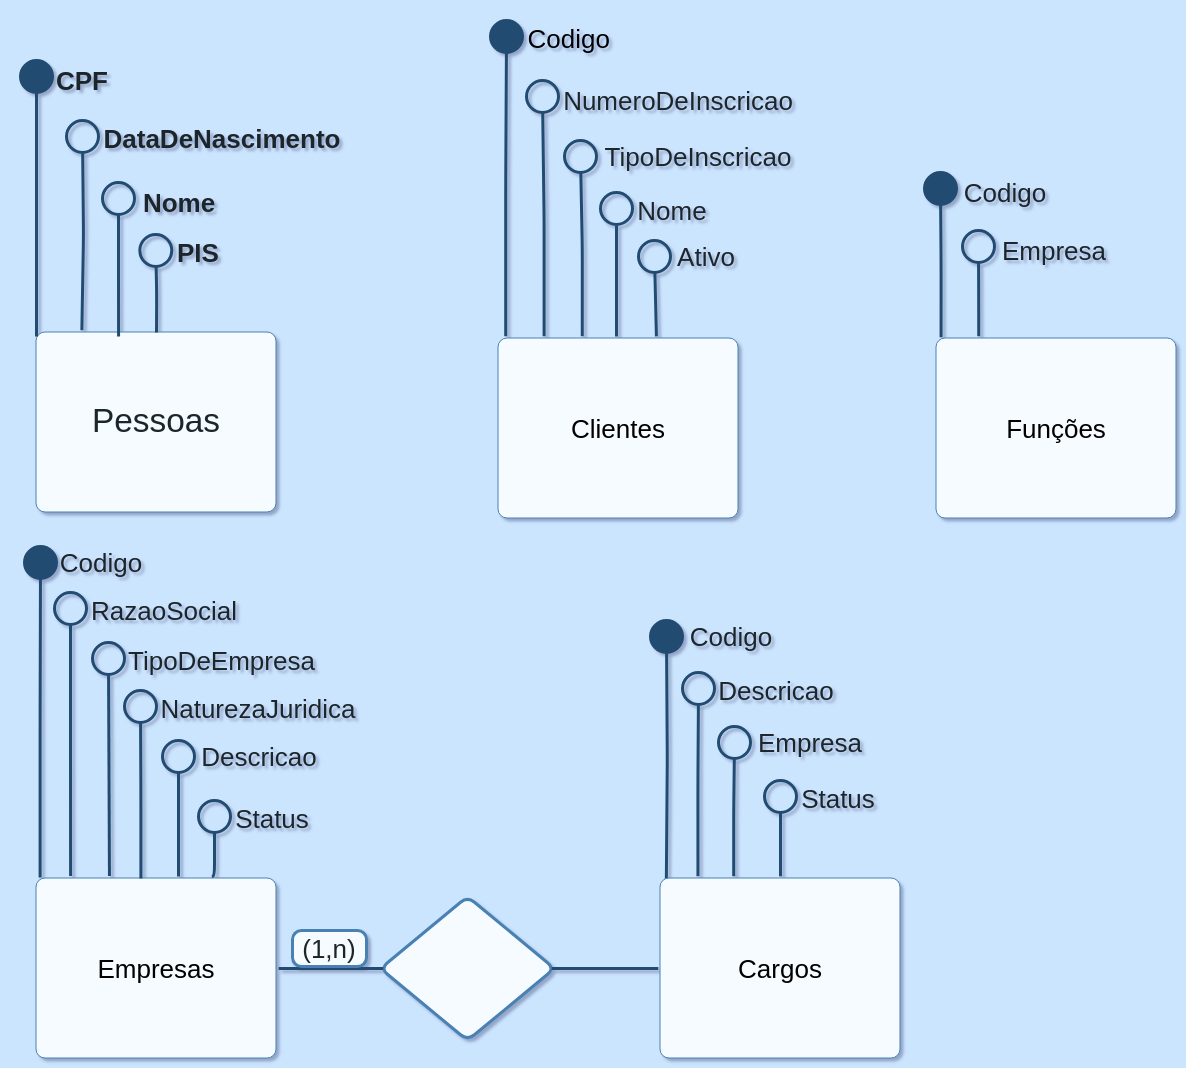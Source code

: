 <mxfile version="24.0.1" type="github">
  <diagram name="Page-1" id="2a216829-ef6e-dabb-86c1-c78162f3ba2b">
    <mxGraphModel dx="856" dy="1561" grid="1" gridSize="10" guides="1" tooltips="1" connect="1" arrows="1" fold="1" page="1" pageScale="1" pageWidth="850" pageHeight="1100" background="#CCE5FF" math="0" shadow="1">
      <root>
        <mxCell id="0" />
        <mxCell id="1" parent="0" />
        <mxCell id="tVwt7a-vGTSm7AO9HARm-69" value="" style="group" vertex="1" connectable="0" parent="1">
          <mxGeometry x="30" y="20" width="157" height="228" as="geometry" />
        </mxCell>
        <mxCell id="tVwt7a-vGTSm7AO9HARm-26" value="Pessoas" style="html=1;overflow=block;blockSpacing=1;whiteSpace=wrap;fontSize=16.7;fontColor=#1d262b;spacing=9;strokeColor=#4881b3;strokeOpacity=100;rounded=1;absoluteArcSize=1;arcSize=9;fillColor=#F5FBFF;strokeWidth=NaN;lucidId=H8HgreQWKTkZ;" vertex="1" parent="tVwt7a-vGTSm7AO9HARm-69">
          <mxGeometry y="138" width="120" height="90" as="geometry" />
        </mxCell>
        <mxCell id="tVwt7a-vGTSm7AO9HARm-27" value="CPF" style="html=1;overflow=block;blockSpacing=1;whiteSpace=wrap;fontSize=13;fontColor=#1d262b;fontStyle=1;spacing=0;strokeColor=none;strokeOpacity=100;rounded=1;absoluteArcSize=1;arcSize=9;fillColor=none;strokeWidth=2.3;lucidId=yaIg8stN52DI;" vertex="1" parent="tVwt7a-vGTSm7AO9HARm-69">
          <mxGeometry x="9" width="28" height="23" as="geometry" />
        </mxCell>
        <mxCell id="tVwt7a-vGTSm7AO9HARm-28" value="DataDeNascimento" style="html=1;overflow=block;blockSpacing=1;whiteSpace=wrap;fontSize=13;fontColor=#1d262b;fontStyle=1;spacing=0;strokeColor=none;strokeOpacity=100;rounded=1;absoluteArcSize=1;arcSize=9;fillColor=none;strokeWidth=2.3;lucidId=7aIg7ORg_b_8;" vertex="1" parent="tVwt7a-vGTSm7AO9HARm-69">
          <mxGeometry x="33" y="31.5" width="120" height="18" as="geometry" />
        </mxCell>
        <mxCell id="tVwt7a-vGTSm7AO9HARm-29" value="Nome" style="html=1;overflow=block;blockSpacing=1;whiteSpace=wrap;fontSize=13;fontColor=#1d262b;fontStyle=1;spacing=0;strokeColor=none;strokeOpacity=100;rounded=1;absoluteArcSize=1;arcSize=9;fillColor=none;strokeWidth=2.3;lucidId=QaIgmuqJ065W;" vertex="1" parent="tVwt7a-vGTSm7AO9HARm-69">
          <mxGeometry x="49.5" y="62" width="43" height="21" as="geometry" />
        </mxCell>
        <mxCell id="tVwt7a-vGTSm7AO9HARm-30" value="" style="html=1;jettySize=18;whiteSpace=wrap;fontSize=13;strokeColor=#224C72;strokeWidth=1.5;rounded=1;arcSize=12;edgeStyle=orthogonalEdgeStyle;startArrow=oval;startFill=1;startSize=16;endArrow=none;lucidId=igIgx.lx9UIE;" edge="1" parent="tVwt7a-vGTSm7AO9HARm-69">
          <mxGeometry width="100" height="100" relative="1" as="geometry">
            <Array as="points">
              <mxPoint y="28" />
            </Array>
            <mxPoint y="10" as="sourcePoint" />
            <mxPoint y="140" as="targetPoint" />
          </mxGeometry>
        </mxCell>
        <mxCell id="tVwt7a-vGTSm7AO9HARm-31" value="" style="html=1;jettySize=18;whiteSpace=wrap;fontSize=13;strokeColor=#224C72;strokeWidth=1.5;rounded=1;arcSize=12;edgeStyle=orthogonalEdgeStyle;startArrow=none;endArrow=oval;endFill=0;endSize=16;lucidId=eiIgVI.FczFc;exitX=0.342;exitY=0.022;exitDx=0;exitDy=0;exitPerimeter=0;" edge="1" parent="tVwt7a-vGTSm7AO9HARm-69" source="tVwt7a-vGTSm7AO9HARm-26">
          <mxGeometry width="100" height="100" relative="1" as="geometry">
            <Array as="points" />
            <mxPoint x="41" y="71" as="targetPoint" />
            <mxPoint x="41" y="130" as="sourcePoint" />
          </mxGeometry>
        </mxCell>
        <mxCell id="tVwt7a-vGTSm7AO9HARm-32" value="PIS" style="html=1;overflow=block;blockSpacing=1;whiteSpace=wrap;fontSize=13;fontColor=#1d262b;fontStyle=1;spacing=0;strokeColor=none;strokeOpacity=100;rounded=1;absoluteArcSize=1;arcSize=9;fillColor=none;strokeWidth=2.3;lucidId=tiIgLMa89rRQ;" vertex="1" parent="tVwt7a-vGTSm7AO9HARm-69">
          <mxGeometry x="64.5" y="90" width="32" height="10" as="geometry" />
        </mxCell>
        <mxCell id="tVwt7a-vGTSm7AO9HARm-33" value="" style="html=1;jettySize=18;whiteSpace=wrap;fontSize=13;strokeColor=#224C72;strokeWidth=1.5;rounded=1;arcSize=12;edgeStyle=orthogonalEdgeStyle;startArrow=oval;startFill=0;startSize=16;endArrow=none;lucidId=6iIgoRQ1Rgz5;entryX=0.5;entryY=0;entryDx=0;entryDy=0;" edge="1" parent="tVwt7a-vGTSm7AO9HARm-69" target="tVwt7a-vGTSm7AO9HARm-26">
          <mxGeometry width="100" height="100" relative="1" as="geometry">
            <Array as="points" />
            <mxPoint x="59.64" y="97" as="sourcePoint" />
            <mxPoint x="60" y="130" as="targetPoint" />
          </mxGeometry>
        </mxCell>
        <mxCell id="tVwt7a-vGTSm7AO9HARm-34" value="" style="html=1;jettySize=18;whiteSpace=wrap;fontSize=13;strokeColor=#224C72;strokeWidth=1.5;rounded=1;arcSize=12;edgeStyle=orthogonalEdgeStyle;startArrow=oval;startFill=0;startSize=16;endArrow=none;entryX=0.189;entryY=-0.012;entryPerimeter=0;lucidId=njIg4lQoDOTW;" edge="1" parent="tVwt7a-vGTSm7AO9HARm-69" target="tVwt7a-vGTSm7AO9HARm-26">
          <mxGeometry width="100" height="100" relative="1" as="geometry">
            <Array as="points" />
            <mxPoint x="23" y="40" as="sourcePoint" />
          </mxGeometry>
        </mxCell>
        <mxCell id="tVwt7a-vGTSm7AO9HARm-72" value="" style="group" vertex="1" connectable="0" parent="1">
          <mxGeometry x="261" y="10" width="151" height="241" as="geometry" />
        </mxCell>
        <mxCell id="tVwt7a-vGTSm7AO9HARm-15" value="Clientes" style="html=1;overflow=block;blockSpacing=1;whiteSpace=wrap;fontSize=13;spacing=9;strokeColor=#4881b3;strokeOpacity=100;rounded=1;absoluteArcSize=1;arcSize=9;fillColor=#F5FBFF;strokeWidth=NaN;lucidId=8lIgg7D-oI.D;" vertex="1" parent="tVwt7a-vGTSm7AO9HARm-72">
          <mxGeometry y="151" width="120" height="90" as="geometry" />
        </mxCell>
        <mxCell id="tVwt7a-vGTSm7AO9HARm-16" value="" style="html=1;jettySize=18;whiteSpace=wrap;fontSize=13;strokeColor=#224C72;strokeWidth=1.5;rounded=1;arcSize=12;edgeStyle=orthogonalEdgeStyle;startArrow=none;endArrow=oval;endFill=1;endSize=16;exitX=0.03;exitY=-0.012;exitPerimeter=0;lucidId=woIg_ZJZc2i9;" edge="1" parent="tVwt7a-vGTSm7AO9HARm-72" source="tVwt7a-vGTSm7AO9HARm-15">
          <mxGeometry width="100" height="100" relative="1" as="geometry">
            <Array as="points" />
            <mxPoint x="4" as="targetPoint" />
          </mxGeometry>
        </mxCell>
        <mxCell id="tVwt7a-vGTSm7AO9HARm-17" value="Codigo" style="text;resizable=0;labelBackgroundColor=none;align=center;verticalAlign=middle;fontColor=default;fontSize=13;" vertex="1" parent="tVwt7a-vGTSm7AO9HARm-16">
          <mxGeometry x="0.811" relative="1" as="geometry">
            <mxPoint x="31" y="-14" as="offset" />
          </mxGeometry>
        </mxCell>
        <mxCell id="tVwt7a-vGTSm7AO9HARm-70" style="edgeStyle=orthogonalEdgeStyle;rounded=0;orthogonalLoop=1;jettySize=auto;html=1;exitX=0;exitY=0;exitDx=0;exitDy=0;" edge="1" parent="tVwt7a-vGTSm7AO9HARm-16" source="tVwt7a-vGTSm7AO9HARm-17" target="tVwt7a-vGTSm7AO9HARm-17">
          <mxGeometry relative="1" as="geometry" />
        </mxCell>
        <mxCell id="tVwt7a-vGTSm7AO9HARm-18" value="" style="html=1;jettySize=18;whiteSpace=wrap;fontSize=13;strokeColor=#224C72;strokeWidth=1.5;rounded=1;arcSize=12;edgeStyle=orthogonalEdgeStyle;startArrow=none;endArrow=oval;endFill=0;endSize=16;exitX=0.19;exitY=-0.012;exitPerimeter=0;lucidId=2qIgoYb3jyKc;" edge="1" parent="tVwt7a-vGTSm7AO9HARm-72" source="tVwt7a-vGTSm7AO9HARm-15">
          <mxGeometry width="100" height="100" relative="1" as="geometry">
            <Array as="points" />
            <mxPoint x="22" y="30" as="targetPoint" />
          </mxGeometry>
        </mxCell>
        <mxCell id="tVwt7a-vGTSm7AO9HARm-19" value="Nome" style="html=1;overflow=block;blockSpacing=1;whiteSpace=wrap;fontSize=13;fontColor=#1d262b;spacing=0;strokeColor=none;strokeOpacity=100;rounded=1;absoluteArcSize=1;arcSize=0;fillColor=none;strokeWidth=2.3;lucidId=4qIgVq8Mnr.o;" vertex="1" parent="tVwt7a-vGTSm7AO9HARm-72">
          <mxGeometry x="64" y="79" width="45.5" height="16" as="geometry" />
        </mxCell>
        <mxCell id="tVwt7a-vGTSm7AO9HARm-20" value="" style="html=1;jettySize=18;whiteSpace=wrap;fontSize=13;strokeColor=#224C72;strokeWidth=1.5;rounded=1;arcSize=12;edgeStyle=orthogonalEdgeStyle;startArrow=none;endArrow=oval;endFill=0;endSize=16;exitX=0.349;exitY=-0.012;exitPerimeter=0;lucidId=WuIg_4~EO2tC;" edge="1" parent="tVwt7a-vGTSm7AO9HARm-72" source="tVwt7a-vGTSm7AO9HARm-15">
          <mxGeometry width="100" height="100" relative="1" as="geometry">
            <Array as="points" />
            <mxPoint x="41" y="60" as="targetPoint" />
          </mxGeometry>
        </mxCell>
        <mxCell id="tVwt7a-vGTSm7AO9HARm-21" value="TipoDeInscricao" style="html=1;overflow=block;blockSpacing=1;whiteSpace=wrap;fontSize=13;fontColor=#1d262b;spacing=0;strokeColor=none;strokeOpacity=100;rounded=1;absoluteArcSize=1;arcSize=9;fillColor=none;strokeWidth=2.3;lucidId=YuIg_ae2byMN;" vertex="1" parent="tVwt7a-vGTSm7AO9HARm-72">
          <mxGeometry x="51" y="50" width="98" height="19" as="geometry" />
        </mxCell>
        <mxCell id="tVwt7a-vGTSm7AO9HARm-22" value="" style="html=1;jettySize=18;whiteSpace=wrap;fontSize=13;strokeColor=#224C72;strokeWidth=1.5;rounded=1;arcSize=12;edgeStyle=orthogonalEdgeStyle;startArrow=none;endArrow=oval;endFill=0;endSize=16;lucidId=uvIgGhZvfLQY;" edge="1" parent="tVwt7a-vGTSm7AO9HARm-72">
          <mxGeometry width="100" height="100" relative="1" as="geometry">
            <Array as="points" />
            <mxPoint x="59" y="150" as="sourcePoint" />
            <mxPoint x="59" y="86" as="targetPoint" />
          </mxGeometry>
        </mxCell>
        <mxCell id="tVwt7a-vGTSm7AO9HARm-23" value="NumeroDeInscricao" style="html=1;overflow=block;blockSpacing=1;whiteSpace=wrap;fontSize=13;fontColor=#1d262b;spacing=0;strokeColor=none;strokeOpacity=100;rounded=1;absoluteArcSize=1;arcSize=9;fillColor=none;strokeWidth=2.3;lucidId=CvIgTIJx1_Bk;" vertex="1" parent="tVwt7a-vGTSm7AO9HARm-72">
          <mxGeometry x="30" y="22" width="120" height="20" as="geometry" />
        </mxCell>
        <mxCell id="tVwt7a-vGTSm7AO9HARm-24" value="" style="html=1;jettySize=18;whiteSpace=wrap;fontSize=13;strokeColor=#224C72;strokeWidth=1.5;rounded=1;arcSize=12;edgeStyle=orthogonalEdgeStyle;startArrow=none;endArrow=oval;endFill=0;endSize=16;exitX=0.658;exitY=-0.012;exitPerimeter=0;lucidId=VwIg00pTwX.J;" edge="1" parent="tVwt7a-vGTSm7AO9HARm-72" source="tVwt7a-vGTSm7AO9HARm-15">
          <mxGeometry width="100" height="100" relative="1" as="geometry">
            <Array as="points">
              <mxPoint x="78" y="150" />
            </Array>
            <mxPoint x="78" y="110" as="targetPoint" />
          </mxGeometry>
        </mxCell>
        <mxCell id="tVwt7a-vGTSm7AO9HARm-25" value="Ativo" style="html=1;overflow=block;blockSpacing=1;whiteSpace=wrap;fontSize=13;fontColor=#1d262b;spacing=0;strokeColor=none;strokeOpacity=100;rounded=1;absoluteArcSize=1;arcSize=9;fillColor=none;strokeWidth=2.3;lucidId=WwIgIZC2Us4S;" vertex="1" parent="tVwt7a-vGTSm7AO9HARm-72">
          <mxGeometry x="85" y="99" width="38" height="21" as="geometry" />
        </mxCell>
        <mxCell id="tVwt7a-vGTSm7AO9HARm-75" value="" style="group" vertex="1" connectable="0" parent="1">
          <mxGeometry x="30" y="273" width="432" height="248" as="geometry" />
        </mxCell>
        <mxCell id="tVwt7a-vGTSm7AO9HARm-35" value="Empresas" style="html=1;overflow=block;blockSpacing=1;whiteSpace=wrap;fontSize=13;spacing=9;strokeColor=#4881b3;strokeOpacity=100;rounded=1;absoluteArcSize=1;arcSize=9;fillColor=#F5FBFF;strokeWidth=NaN;lucidId=YFIgJJDr07dI;" vertex="1" parent="tVwt7a-vGTSm7AO9HARm-75">
          <mxGeometry y="158" width="120" height="90" as="geometry" />
        </mxCell>
        <mxCell id="tVwt7a-vGTSm7AO9HARm-36" value="RazaoSocial" style="html=1;overflow=block;blockSpacing=1;whiteSpace=wrap;fontSize=13;fontColor=#1d262b;spacing=0;strokeColor=none;strokeOpacity=100;rounded=1;absoluteArcSize=1;arcSize=9;fillColor=none;strokeWidth=1.5;lucidId=hGIgZtu4FHfW;" vertex="1" parent="tVwt7a-vGTSm7AO9HARm-75">
          <mxGeometry x="26" y="14" width="76" height="20" as="geometry" />
        </mxCell>
        <mxCell id="tVwt7a-vGTSm7AO9HARm-37" value="" style="html=1;jettySize=18;whiteSpace=wrap;fontSize=13;strokeColor=#224C72;strokeWidth=1.5;rounded=1;arcSize=12;edgeStyle=orthogonalEdgeStyle;startArrow=none;endArrow=oval;endFill=1;endSize=16;exitX=0.015;exitY=-0.005;exitPerimeter=0;lucidId=9GIg_aUPuRqu;" edge="1" parent="tVwt7a-vGTSm7AO9HARm-75" source="tVwt7a-vGTSm7AO9HARm-35">
          <mxGeometry width="100" height="100" relative="1" as="geometry">
            <Array as="points" />
            <mxPoint x="2" as="targetPoint" />
          </mxGeometry>
        </mxCell>
        <mxCell id="tVwt7a-vGTSm7AO9HARm-39" value="" style="html=1;jettySize=18;whiteSpace=wrap;fontSize=13;strokeColor=#224C72;strokeWidth=1.5;rounded=1;arcSize=12;edgeStyle=orthogonalEdgeStyle;startArrow=none;endArrow=oval;endFill=0;endSize=16;lucidId=BHIgAL4QQWJ4;exitX=0.142;exitY=-0.014;exitDx=0;exitDy=0;exitPerimeter=0;" edge="1" parent="tVwt7a-vGTSm7AO9HARm-75" source="tVwt7a-vGTSm7AO9HARm-35">
          <mxGeometry width="100" height="100" relative="1" as="geometry">
            <Array as="points" />
            <mxPoint x="17" y="150" as="sourcePoint" />
            <mxPoint x="17" y="23" as="targetPoint" />
          </mxGeometry>
        </mxCell>
        <mxCell id="tVwt7a-vGTSm7AO9HARm-40" value="" style="html=1;jettySize=18;whiteSpace=wrap;fontSize=13;strokeColor=#224C72;strokeWidth=1.5;rounded=1;arcSize=12;edgeStyle=orthogonalEdgeStyle;startArrow=none;endArrow=oval;endFill=0;endSize=16;exitX=0.304;exitY=-0.014;exitPerimeter=0;lucidId=MIIg4pA5IY~K;exitDx=0;exitDy=0;" edge="1" parent="tVwt7a-vGTSm7AO9HARm-75" source="tVwt7a-vGTSm7AO9HARm-35">
          <mxGeometry width="100" height="100" relative="1" as="geometry">
            <Array as="points" />
            <mxPoint x="36" y="48" as="targetPoint" />
            <mxPoint x="36.36" y="160.92" as="sourcePoint" />
          </mxGeometry>
        </mxCell>
        <mxCell id="tVwt7a-vGTSm7AO9HARm-41" value="" style="html=1;jettySize=18;whiteSpace=wrap;fontSize=13;strokeColor=#224C72;strokeWidth=1.5;rounded=1;arcSize=12;edgeStyle=orthogonalEdgeStyle;startArrow=none;endArrow=oval;endFill=0;endSize=16;lucidId=SIIgNRyhLvN7;exitX=0.435;exitY=0;exitDx=0;exitDy=0;exitPerimeter=0;" edge="1" parent="tVwt7a-vGTSm7AO9HARm-75" source="tVwt7a-vGTSm7AO9HARm-35">
          <mxGeometry width="100" height="100" relative="1" as="geometry">
            <Array as="points" />
            <mxPoint x="52" y="150" as="sourcePoint" />
            <mxPoint x="52" y="72" as="targetPoint" />
          </mxGeometry>
        </mxCell>
        <mxCell id="tVwt7a-vGTSm7AO9HARm-42" value="" style="html=1;jettySize=18;whiteSpace=wrap;fontSize=13;strokeColor=#224C72;strokeWidth=1.5;rounded=1;arcSize=12;edgeStyle=orthogonalEdgeStyle;startArrow=none;endArrow=oval;endFill=0;endSize=16;lucidId=YIIggoll_Ndh;" edge="1" parent="tVwt7a-vGTSm7AO9HARm-75">
          <mxGeometry width="100" height="100" relative="1" as="geometry">
            <Array as="points" />
            <mxPoint x="71" y="157" as="sourcePoint" />
            <mxPoint x="71" y="97" as="targetPoint" />
          </mxGeometry>
        </mxCell>
        <mxCell id="tVwt7a-vGTSm7AO9HARm-43" value="TipoDeEmpresa" style="html=1;overflow=block;blockSpacing=1;whiteSpace=wrap;fontSize=13;fontColor=#1d262b;spacing=0;strokeColor=none;strokeOpacity=100;rounded=1;absoluteArcSize=1;arcSize=9;fillColor=none;strokeWidth=1.5;lucidId=0IIg-uV35-E5;" vertex="1" parent="tVwt7a-vGTSm7AO9HARm-75">
          <mxGeometry x="46" y="40" width="93" height="18" as="geometry" />
        </mxCell>
        <mxCell id="tVwt7a-vGTSm7AO9HARm-44" value="Descricao" style="html=1;overflow=block;blockSpacing=1;whiteSpace=wrap;fontSize=13;fontColor=#1d262b;spacing=0;strokeColor=none;strokeOpacity=100;rounded=1;absoluteArcSize=1;arcSize=9;fillColor=none;strokeWidth=1.5;lucidId=kJIgqoQvrq0y;" vertex="1" parent="tVwt7a-vGTSm7AO9HARm-75">
          <mxGeometry x="79.5" y="89" width="63" height="16" as="geometry" />
        </mxCell>
        <mxCell id="tVwt7a-vGTSm7AO9HARm-45" value="NaturezaJuridica" style="html=1;overflow=block;blockSpacing=1;whiteSpace=wrap;fontSize=13;fontColor=#1d262b;spacing=0;strokeColor=none;strokeOpacity=100;rounded=1;absoluteArcSize=1;arcSize=9;fillColor=none;strokeWidth=1.5;lucidId=8KIgS8rz4l41;" vertex="1" parent="tVwt7a-vGTSm7AO9HARm-75">
          <mxGeometry x="58" y="64" width="106" height="18" as="geometry" />
        </mxCell>
        <mxCell id="tVwt7a-vGTSm7AO9HARm-46" value="" style="html=1;jettySize=18;whiteSpace=wrap;fontSize=13;strokeColor=#224C72;strokeWidth=1.5;rounded=1;arcSize=12;edgeStyle=orthogonalEdgeStyle;startArrow=none;endArrow=oval;endFill=0;endSize=16;exitX=0.797;exitY=-0.012;exitPerimeter=0;lucidId=sLIgwHOLy.2u;" edge="1" parent="tVwt7a-vGTSm7AO9HARm-75">
          <mxGeometry width="100" height="100" relative="1" as="geometry">
            <Array as="points" />
            <mxPoint x="87.64" y="156.92" as="sourcePoint" />
            <mxPoint x="89" y="127" as="targetPoint" />
          </mxGeometry>
        </mxCell>
        <mxCell id="tVwt7a-vGTSm7AO9HARm-47" value="Status" style="html=1;overflow=block;blockSpacing=1;whiteSpace=wrap;fontSize=13;fontColor=#1d262b;spacing=0;strokeColor=none;strokeOpacity=100;rounded=1;absoluteArcSize=1;arcSize=9;fillColor=none;strokeWidth=1.5;lucidId=VMIgeRNOxklo;" vertex="1" parent="tVwt7a-vGTSm7AO9HARm-75">
          <mxGeometry x="98" y="119" width="40" height="17" as="geometry" />
        </mxCell>
        <mxCell id="tVwt7a-vGTSm7AO9HARm-53" value="" style="html=1;jettySize=18;whiteSpace=wrap;fontSize=13;strokeColor=#224C72;strokeWidth=1.5;rounded=1;arcSize=12;edgeStyle=orthogonalEdgeStyle;startArrow=none;endArrow=oval;endFill=1;endSize=16;exitX=0.016;exitY=-0.006;exitPerimeter=0;lucidId=GGJgjXmGAtEy;" edge="1" parent="tVwt7a-vGTSm7AO9HARm-75">
          <mxGeometry width="100" height="100" relative="1" as="geometry">
            <Array as="points" />
            <mxPoint x="315" y="37" as="targetPoint" />
            <mxPoint x="314.92" y="158.46" as="sourcePoint" />
          </mxGeometry>
        </mxCell>
        <mxCell id="tVwt7a-vGTSm7AO9HARm-54" value="" style="html=1;overflow=block;blockSpacing=1;whiteSpace=wrap;rhombus;fontSize=13;spacing=3.8;strokeColor=#4881b3;strokeOpacity=100;rounded=1;absoluteArcSize=1;arcSize=9;fillColor=#F5FBFF;strokeWidth=1.5;lucidId=lMJgxPiUDe9D;" vertex="1" parent="tVwt7a-vGTSm7AO9HARm-75">
          <mxGeometry x="172" y="167" width="87" height="72" as="geometry" />
        </mxCell>
        <mxCell id="tVwt7a-vGTSm7AO9HARm-55" value="Cargos" style="html=1;overflow=block;blockSpacing=1;whiteSpace=wrap;fontSize=13;spacing=9;strokeColor=#4881b3;strokeOpacity=100;rounded=1;absoluteArcSize=1;arcSize=9;fillColor=#F5FBFF;strokeWidth=NaN;lucidId=hGJg~UO_usF6;" vertex="1" parent="tVwt7a-vGTSm7AO9HARm-75">
          <mxGeometry x="312" y="158" width="120" height="90" as="geometry" />
        </mxCell>
        <mxCell id="tVwt7a-vGTSm7AO9HARm-56" value="Codigo" style="html=1;overflow=block;blockSpacing=1;whiteSpace=wrap;fontSize=13;fontColor=#1d262b;spacing=0;strokeColor=none;strokeOpacity=100;rounded=1;absoluteArcSize=1;arcSize=9;fillColor=none;strokeWidth=1.5;lucidId=KGJghGDAWpXa;" vertex="1" parent="tVwt7a-vGTSm7AO9HARm-75">
          <mxGeometry x="325" y="29" width="45" height="12" as="geometry" />
        </mxCell>
        <mxCell id="tVwt7a-vGTSm7AO9HARm-57" value="" style="html=1;jettySize=18;whiteSpace=wrap;fontSize=13;strokeColor=#224C72;strokeWidth=1.5;rounded=1;arcSize=12;edgeStyle=orthogonalEdgeStyle;startArrow=none;endArrow=oval;endFill=0;endSize=16;exitX=0.156;exitY=-0.012;exitPerimeter=0;lucidId=-GJgxsTZHF9b;" edge="1" parent="tVwt7a-vGTSm7AO9HARm-75" source="tVwt7a-vGTSm7AO9HARm-55">
          <mxGeometry width="100" height="100" relative="1" as="geometry">
            <Array as="points" />
            <mxPoint x="331" y="63" as="targetPoint" />
          </mxGeometry>
        </mxCell>
        <mxCell id="tVwt7a-vGTSm7AO9HARm-58" value="Descricao" style="html=1;overflow=block;blockSpacing=1;whiteSpace=wrap;fontSize=13;fontColor=#1d262b;spacing=0;strokeColor=none;strokeOpacity=100;rounded=1;absoluteArcSize=1;arcSize=9;fillColor=none;strokeWidth=1.5;lucidId=_GJgO~j-ajev;" vertex="1" parent="tVwt7a-vGTSm7AO9HARm-75">
          <mxGeometry x="341" y="56" width="58" height="12" as="geometry" />
        </mxCell>
        <mxCell id="tVwt7a-vGTSm7AO9HARm-59" value="" style="html=1;jettySize=18;whiteSpace=wrap;fontSize=13;strokeColor=#224C72;strokeWidth=1.5;rounded=1;arcSize=12;edgeStyle=orthogonalEdgeStyle;startArrow=none;endArrow=oval;endFill=0;endSize=16;exitX=0.305;exitY=-0.012;exitPerimeter=0;lucidId=FHJgP1LxmJK6;" edge="1" parent="tVwt7a-vGTSm7AO9HARm-75" source="tVwt7a-vGTSm7AO9HARm-55">
          <mxGeometry width="100" height="100" relative="1" as="geometry">
            <Array as="points" />
            <mxPoint x="349" y="90" as="targetPoint" />
          </mxGeometry>
        </mxCell>
        <mxCell id="tVwt7a-vGTSm7AO9HARm-60" value="Empresa" style="html=1;overflow=block;blockSpacing=1;whiteSpace=wrap;fontSize=13;fontColor=#1d262b;spacing=0;strokeColor=none;strokeOpacity=100;rounded=1;absoluteArcSize=1;arcSize=17;fillColor=none;strokeWidth=1.5;lucidId=HHJgamnCqKF~;" vertex="1" parent="tVwt7a-vGTSm7AO9HARm-75">
          <mxGeometry x="359" y="82" width="56" height="16" as="geometry" />
        </mxCell>
        <mxCell id="tVwt7a-vGTSm7AO9HARm-61" value="" style="html=1;jettySize=18;whiteSpace=wrap;fontSize=13;strokeColor=#224C72;strokeWidth=1.5;rounded=1;arcSize=12;edgeStyle=orthogonalEdgeStyle;startArrow=none;endArrow=oval;endFill=0;endSize=16;exitX=0.5;exitY=-0.012;exitPerimeter=0;lucidId=oJJgOILWXj3x;" edge="1" parent="tVwt7a-vGTSm7AO9HARm-75" source="tVwt7a-vGTSm7AO9HARm-55">
          <mxGeometry width="100" height="100" relative="1" as="geometry">
            <Array as="points" />
            <mxPoint x="372" y="117" as="targetPoint" />
          </mxGeometry>
        </mxCell>
        <mxCell id="tVwt7a-vGTSm7AO9HARm-62" value="Status" style="html=1;overflow=block;blockSpacing=1;whiteSpace=wrap;fontSize=13;fontColor=#1d262b;spacing=0;strokeColor=none;strokeOpacity=100;rounded=1;absoluteArcSize=1;arcSize=9;fillColor=none;strokeWidth=1.5;lucidId=pJJgagtvBwJT;" vertex="1" parent="tVwt7a-vGTSm7AO9HARm-75">
          <mxGeometry x="379" y="110" width="44" height="13" as="geometry" />
        </mxCell>
        <mxCell id="tVwt7a-vGTSm7AO9HARm-63" value="" style="html=1;jettySize=18;whiteSpace=wrap;fontSize=13;strokeColor=#224C72;strokeWidth=1.5;rounded=1;arcSize=12;edgeStyle=orthogonalEdgeStyle;startArrow=none;endArrow=none;exitX=0.984;exitY=0.5;exitPerimeter=0;entryX=-0.009;entryY=0.5;entryPerimeter=0;lucidId=NMJgZ3W6JXwm;" edge="1" parent="tVwt7a-vGTSm7AO9HARm-75" source="tVwt7a-vGTSm7AO9HARm-54" target="tVwt7a-vGTSm7AO9HARm-55">
          <mxGeometry width="100" height="100" relative="1" as="geometry">
            <Array as="points" />
          </mxGeometry>
        </mxCell>
        <mxCell id="tVwt7a-vGTSm7AO9HARm-64" value="" style="html=1;jettySize=18;whiteSpace=wrap;fontSize=13;strokeColor=#224C72;strokeWidth=1.5;rounded=1;arcSize=12;edgeStyle=orthogonalEdgeStyle;startArrow=none;endArrow=none;exitX=0.016;exitY=0.5;exitPerimeter=0;entryX=1.009;entryY=0.5;entryPerimeter=0;lucidId=ZMJgaEvQqTVv;" edge="1" parent="tVwt7a-vGTSm7AO9HARm-75" source="tVwt7a-vGTSm7AO9HARm-54" target="tVwt7a-vGTSm7AO9HARm-35">
          <mxGeometry width="100" height="100" relative="1" as="geometry">
            <Array as="points" />
          </mxGeometry>
        </mxCell>
        <mxCell id="tVwt7a-vGTSm7AO9HARm-65" value="(1,n)" style="html=1;overflow=block;blockSpacing=1;whiteSpace=wrap;fontSize=13;fontColor=#1d262b;spacing=0;strokeColor=#4881b3;strokeOpacity=100;rounded=1;absoluteArcSize=1;arcSize=9;fillColor=#F5FBFF;strokeWidth=1.5;lucidId=cQJgab2__2.J;" vertex="1" parent="tVwt7a-vGTSm7AO9HARm-75">
          <mxGeometry x="128" y="184" width="37" height="18" as="geometry" />
        </mxCell>
        <mxCell id="tVwt7a-vGTSm7AO9HARm-38" value="Codigo" style="html=1;overflow=block;blockSpacing=1;whiteSpace=wrap;fontSize=13;fontColor=#1d262b;spacing=0;strokeColor=none;strokeOpacity=100;rounded=1;absoluteArcSize=1;arcSize=9;fillColor=none;strokeWidth=1.5;lucidId=cHIgNz22wgCt;" vertex="1" parent="tVwt7a-vGTSm7AO9HARm-75">
          <mxGeometry x="10" y="-10" width="45" height="20" as="geometry" />
        </mxCell>
        <mxCell id="tVwt7a-vGTSm7AO9HARm-77" value="" style="group" vertex="1" connectable="0" parent="1">
          <mxGeometry x="480" y="80" width="120" height="171" as="geometry" />
        </mxCell>
        <mxCell id="tVwt7a-vGTSm7AO9HARm-48" value="Funções" style="html=1;overflow=block;blockSpacing=1;whiteSpace=wrap;fontSize=13;spacing=9;strokeColor=#4881b3;strokeOpacity=100;rounded=1;absoluteArcSize=1;arcSize=9;fillColor=#F5FBFF;strokeWidth=NaN;lucidId=3oJg4G6PWQP5;" vertex="1" parent="tVwt7a-vGTSm7AO9HARm-77">
          <mxGeometry y="81" width="120" height="90" as="geometry" />
        </mxCell>
        <mxCell id="tVwt7a-vGTSm7AO9HARm-49" value="" style="html=1;jettySize=18;whiteSpace=wrap;fontSize=13;strokeColor=#224C72;strokeWidth=1.5;rounded=1;arcSize=12;edgeStyle=orthogonalEdgeStyle;startArrow=none;endArrow=oval;endFill=1;endSize=16;exitX=0.019;exitY=-0.007;exitPerimeter=0;lucidId=mpJgb_nF3FB8;" edge="1" parent="tVwt7a-vGTSm7AO9HARm-77" source="tVwt7a-vGTSm7AO9HARm-48">
          <mxGeometry width="100" height="100" relative="1" as="geometry">
            <Array as="points" />
            <mxPoint x="2" y="6" as="targetPoint" />
          </mxGeometry>
        </mxCell>
        <mxCell id="tVwt7a-vGTSm7AO9HARm-50" value="Codigo" style="html=1;overflow=block;blockSpacing=1;whiteSpace=wrap;fontSize=13;fontColor=#1d262b;spacing=0;strokeColor=none;strokeOpacity=100;rounded=1;absoluteArcSize=1;arcSize=9;fillColor=none;strokeWidth=1.5;lucidId=rpJgtX6YMhCm;" vertex="1" parent="tVwt7a-vGTSm7AO9HARm-77">
          <mxGeometry x="11" width="47" height="15" as="geometry" />
        </mxCell>
        <mxCell id="tVwt7a-vGTSm7AO9HARm-51" value="" style="html=1;jettySize=18;whiteSpace=wrap;fontSize=13;strokeColor=#224C72;strokeWidth=1.5;rounded=1;arcSize=12;edgeStyle=orthogonalEdgeStyle;startArrow=none;endArrow=oval;endFill=0;endSize=16;exitX=0.176;exitY=-0.012;exitPerimeter=0;lucidId=TpJgmkkCwtZL;" edge="1" parent="tVwt7a-vGTSm7AO9HARm-77" source="tVwt7a-vGTSm7AO9HARm-48">
          <mxGeometry width="100" height="100" relative="1" as="geometry">
            <Array as="points" />
            <mxPoint x="21" y="35" as="targetPoint" />
          </mxGeometry>
        </mxCell>
        <mxCell id="tVwt7a-vGTSm7AO9HARm-52" value="Empresa" style="html=1;overflow=block;blockSpacing=1;whiteSpace=wrap;fontSize=13;fontColor=#1d262b;spacing=0;strokeColor=none;strokeOpacity=100;rounded=1;absoluteArcSize=1;arcSize=9;fillColor=none;strokeWidth=1.5;lucidId=6pJg-71lFJcO;" vertex="1" parent="tVwt7a-vGTSm7AO9HARm-77">
          <mxGeometry x="30" y="29" width="58" height="13" as="geometry" />
        </mxCell>
      </root>
    </mxGraphModel>
  </diagram>
</mxfile>
